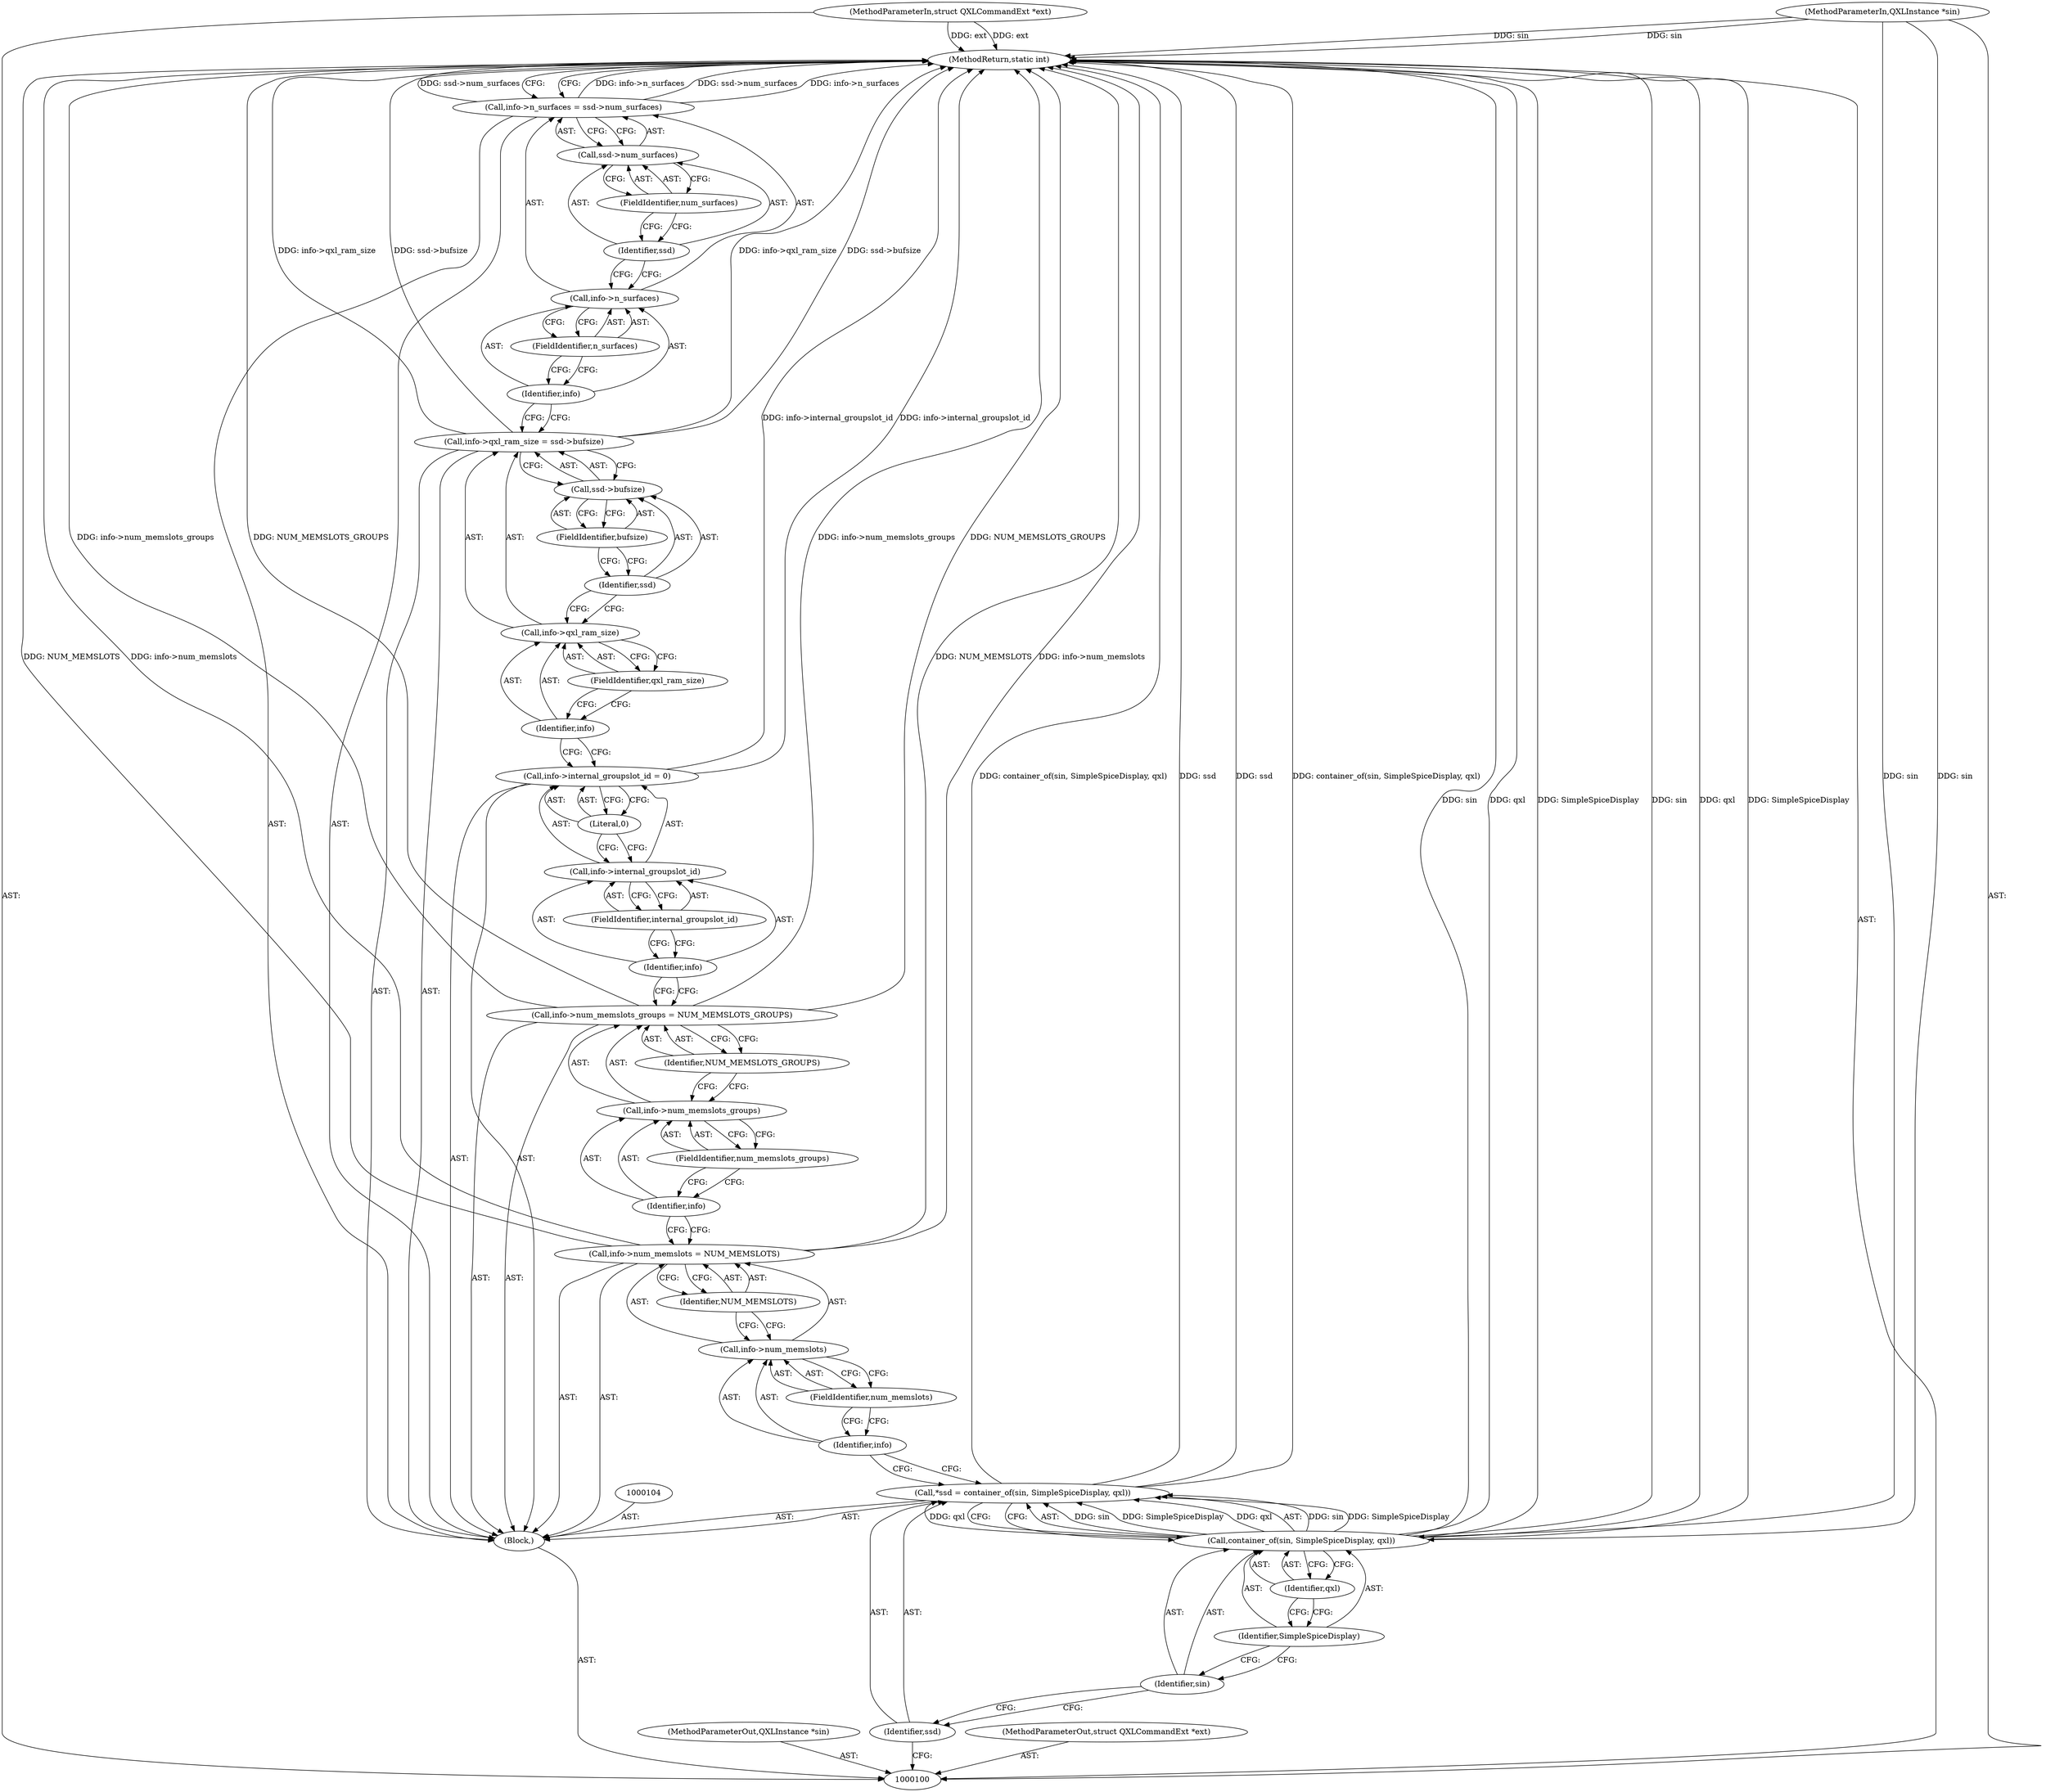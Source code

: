 digraph "1_qemu_ab9509cceabef28071e41bdfa073083859c949a7" {
"1000140" [label="(MethodReturn,static int)"];
"1000101" [label="(MethodParameterIn,QXLInstance *sin)"];
"1000165" [label="(MethodParameterOut,QXLInstance *sin)"];
"1000102" [label="(MethodParameterIn,struct QXLCommandExt *ext)"];
"1000166" [label="(MethodParameterOut,struct QXLCommandExt *ext)"];
"1000103" [label="(Block,)"];
"1000105" [label="(Call,*ssd = container_of(sin, SimpleSpiceDisplay, qxl))"];
"1000106" [label="(Identifier,ssd)"];
"1000107" [label="(Call,container_of(sin, SimpleSpiceDisplay, qxl))"];
"1000108" [label="(Identifier,sin)"];
"1000109" [label="(Identifier,SimpleSpiceDisplay)"];
"1000110" [label="(Identifier,qxl)"];
"1000114" [label="(FieldIdentifier,num_memslots)"];
"1000115" [label="(Identifier,NUM_MEMSLOTS)"];
"1000111" [label="(Call,info->num_memslots = NUM_MEMSLOTS)"];
"1000112" [label="(Call,info->num_memslots)"];
"1000113" [label="(Identifier,info)"];
"1000119" [label="(FieldIdentifier,num_memslots_groups)"];
"1000120" [label="(Identifier,NUM_MEMSLOTS_GROUPS)"];
"1000116" [label="(Call,info->num_memslots_groups = NUM_MEMSLOTS_GROUPS)"];
"1000117" [label="(Call,info->num_memslots_groups)"];
"1000118" [label="(Identifier,info)"];
"1000124" [label="(FieldIdentifier,internal_groupslot_id)"];
"1000125" [label="(Literal,0)"];
"1000121" [label="(Call,info->internal_groupslot_id = 0)"];
"1000122" [label="(Call,info->internal_groupslot_id)"];
"1000123" [label="(Identifier,info)"];
"1000129" [label="(FieldIdentifier,qxl_ram_size)"];
"1000130" [label="(Call,ssd->bufsize)"];
"1000131" [label="(Identifier,ssd)"];
"1000132" [label="(FieldIdentifier,bufsize)"];
"1000126" [label="(Call,info->qxl_ram_size = ssd->bufsize)"];
"1000127" [label="(Call,info->qxl_ram_size)"];
"1000128" [label="(Identifier,info)"];
"1000136" [label="(FieldIdentifier,n_surfaces)"];
"1000137" [label="(Call,ssd->num_surfaces)"];
"1000138" [label="(Identifier,ssd)"];
"1000139" [label="(FieldIdentifier,num_surfaces)"];
"1000133" [label="(Call,info->n_surfaces = ssd->num_surfaces)"];
"1000134" [label="(Call,info->n_surfaces)"];
"1000135" [label="(Identifier,info)"];
"1000140" -> "1000100"  [label="AST: "];
"1000140" -> "1000133"  [label="CFG: "];
"1000116" -> "1000140"  [label="DDG: info->num_memslots_groups"];
"1000116" -> "1000140"  [label="DDG: NUM_MEMSLOTS_GROUPS"];
"1000107" -> "1000140"  [label="DDG: sin"];
"1000107" -> "1000140"  [label="DDG: qxl"];
"1000107" -> "1000140"  [label="DDG: SimpleSpiceDisplay"];
"1000105" -> "1000140"  [label="DDG: container_of(sin, SimpleSpiceDisplay, qxl)"];
"1000105" -> "1000140"  [label="DDG: ssd"];
"1000133" -> "1000140"  [label="DDG: info->n_surfaces"];
"1000133" -> "1000140"  [label="DDG: ssd->num_surfaces"];
"1000126" -> "1000140"  [label="DDG: info->qxl_ram_size"];
"1000126" -> "1000140"  [label="DDG: ssd->bufsize"];
"1000121" -> "1000140"  [label="DDG: info->internal_groupslot_id"];
"1000111" -> "1000140"  [label="DDG: NUM_MEMSLOTS"];
"1000111" -> "1000140"  [label="DDG: info->num_memslots"];
"1000102" -> "1000140"  [label="DDG: ext"];
"1000101" -> "1000140"  [label="DDG: sin"];
"1000101" -> "1000100"  [label="AST: "];
"1000101" -> "1000140"  [label="DDG: sin"];
"1000101" -> "1000107"  [label="DDG: sin"];
"1000165" -> "1000100"  [label="AST: "];
"1000102" -> "1000100"  [label="AST: "];
"1000102" -> "1000140"  [label="DDG: ext"];
"1000166" -> "1000100"  [label="AST: "];
"1000103" -> "1000100"  [label="AST: "];
"1000104" -> "1000103"  [label="AST: "];
"1000105" -> "1000103"  [label="AST: "];
"1000111" -> "1000103"  [label="AST: "];
"1000116" -> "1000103"  [label="AST: "];
"1000121" -> "1000103"  [label="AST: "];
"1000126" -> "1000103"  [label="AST: "];
"1000133" -> "1000103"  [label="AST: "];
"1000105" -> "1000103"  [label="AST: "];
"1000105" -> "1000107"  [label="CFG: "];
"1000106" -> "1000105"  [label="AST: "];
"1000107" -> "1000105"  [label="AST: "];
"1000113" -> "1000105"  [label="CFG: "];
"1000105" -> "1000140"  [label="DDG: container_of(sin, SimpleSpiceDisplay, qxl)"];
"1000105" -> "1000140"  [label="DDG: ssd"];
"1000107" -> "1000105"  [label="DDG: sin"];
"1000107" -> "1000105"  [label="DDG: SimpleSpiceDisplay"];
"1000107" -> "1000105"  [label="DDG: qxl"];
"1000106" -> "1000105"  [label="AST: "];
"1000106" -> "1000100"  [label="CFG: "];
"1000108" -> "1000106"  [label="CFG: "];
"1000107" -> "1000105"  [label="AST: "];
"1000107" -> "1000110"  [label="CFG: "];
"1000108" -> "1000107"  [label="AST: "];
"1000109" -> "1000107"  [label="AST: "];
"1000110" -> "1000107"  [label="AST: "];
"1000105" -> "1000107"  [label="CFG: "];
"1000107" -> "1000140"  [label="DDG: sin"];
"1000107" -> "1000140"  [label="DDG: qxl"];
"1000107" -> "1000140"  [label="DDG: SimpleSpiceDisplay"];
"1000107" -> "1000105"  [label="DDG: sin"];
"1000107" -> "1000105"  [label="DDG: SimpleSpiceDisplay"];
"1000107" -> "1000105"  [label="DDG: qxl"];
"1000101" -> "1000107"  [label="DDG: sin"];
"1000108" -> "1000107"  [label="AST: "];
"1000108" -> "1000106"  [label="CFG: "];
"1000109" -> "1000108"  [label="CFG: "];
"1000109" -> "1000107"  [label="AST: "];
"1000109" -> "1000108"  [label="CFG: "];
"1000110" -> "1000109"  [label="CFG: "];
"1000110" -> "1000107"  [label="AST: "];
"1000110" -> "1000109"  [label="CFG: "];
"1000107" -> "1000110"  [label="CFG: "];
"1000114" -> "1000112"  [label="AST: "];
"1000114" -> "1000113"  [label="CFG: "];
"1000112" -> "1000114"  [label="CFG: "];
"1000115" -> "1000111"  [label="AST: "];
"1000115" -> "1000112"  [label="CFG: "];
"1000111" -> "1000115"  [label="CFG: "];
"1000111" -> "1000103"  [label="AST: "];
"1000111" -> "1000115"  [label="CFG: "];
"1000112" -> "1000111"  [label="AST: "];
"1000115" -> "1000111"  [label="AST: "];
"1000118" -> "1000111"  [label="CFG: "];
"1000111" -> "1000140"  [label="DDG: NUM_MEMSLOTS"];
"1000111" -> "1000140"  [label="DDG: info->num_memslots"];
"1000112" -> "1000111"  [label="AST: "];
"1000112" -> "1000114"  [label="CFG: "];
"1000113" -> "1000112"  [label="AST: "];
"1000114" -> "1000112"  [label="AST: "];
"1000115" -> "1000112"  [label="CFG: "];
"1000113" -> "1000112"  [label="AST: "];
"1000113" -> "1000105"  [label="CFG: "];
"1000114" -> "1000113"  [label="CFG: "];
"1000119" -> "1000117"  [label="AST: "];
"1000119" -> "1000118"  [label="CFG: "];
"1000117" -> "1000119"  [label="CFG: "];
"1000120" -> "1000116"  [label="AST: "];
"1000120" -> "1000117"  [label="CFG: "];
"1000116" -> "1000120"  [label="CFG: "];
"1000116" -> "1000103"  [label="AST: "];
"1000116" -> "1000120"  [label="CFG: "];
"1000117" -> "1000116"  [label="AST: "];
"1000120" -> "1000116"  [label="AST: "];
"1000123" -> "1000116"  [label="CFG: "];
"1000116" -> "1000140"  [label="DDG: info->num_memslots_groups"];
"1000116" -> "1000140"  [label="DDG: NUM_MEMSLOTS_GROUPS"];
"1000117" -> "1000116"  [label="AST: "];
"1000117" -> "1000119"  [label="CFG: "];
"1000118" -> "1000117"  [label="AST: "];
"1000119" -> "1000117"  [label="AST: "];
"1000120" -> "1000117"  [label="CFG: "];
"1000118" -> "1000117"  [label="AST: "];
"1000118" -> "1000111"  [label="CFG: "];
"1000119" -> "1000118"  [label="CFG: "];
"1000124" -> "1000122"  [label="AST: "];
"1000124" -> "1000123"  [label="CFG: "];
"1000122" -> "1000124"  [label="CFG: "];
"1000125" -> "1000121"  [label="AST: "];
"1000125" -> "1000122"  [label="CFG: "];
"1000121" -> "1000125"  [label="CFG: "];
"1000121" -> "1000103"  [label="AST: "];
"1000121" -> "1000125"  [label="CFG: "];
"1000122" -> "1000121"  [label="AST: "];
"1000125" -> "1000121"  [label="AST: "];
"1000128" -> "1000121"  [label="CFG: "];
"1000121" -> "1000140"  [label="DDG: info->internal_groupslot_id"];
"1000122" -> "1000121"  [label="AST: "];
"1000122" -> "1000124"  [label="CFG: "];
"1000123" -> "1000122"  [label="AST: "];
"1000124" -> "1000122"  [label="AST: "];
"1000125" -> "1000122"  [label="CFG: "];
"1000123" -> "1000122"  [label="AST: "];
"1000123" -> "1000116"  [label="CFG: "];
"1000124" -> "1000123"  [label="CFG: "];
"1000129" -> "1000127"  [label="AST: "];
"1000129" -> "1000128"  [label="CFG: "];
"1000127" -> "1000129"  [label="CFG: "];
"1000130" -> "1000126"  [label="AST: "];
"1000130" -> "1000132"  [label="CFG: "];
"1000131" -> "1000130"  [label="AST: "];
"1000132" -> "1000130"  [label="AST: "];
"1000126" -> "1000130"  [label="CFG: "];
"1000131" -> "1000130"  [label="AST: "];
"1000131" -> "1000127"  [label="CFG: "];
"1000132" -> "1000131"  [label="CFG: "];
"1000132" -> "1000130"  [label="AST: "];
"1000132" -> "1000131"  [label="CFG: "];
"1000130" -> "1000132"  [label="CFG: "];
"1000126" -> "1000103"  [label="AST: "];
"1000126" -> "1000130"  [label="CFG: "];
"1000127" -> "1000126"  [label="AST: "];
"1000130" -> "1000126"  [label="AST: "];
"1000135" -> "1000126"  [label="CFG: "];
"1000126" -> "1000140"  [label="DDG: info->qxl_ram_size"];
"1000126" -> "1000140"  [label="DDG: ssd->bufsize"];
"1000127" -> "1000126"  [label="AST: "];
"1000127" -> "1000129"  [label="CFG: "];
"1000128" -> "1000127"  [label="AST: "];
"1000129" -> "1000127"  [label="AST: "];
"1000131" -> "1000127"  [label="CFG: "];
"1000128" -> "1000127"  [label="AST: "];
"1000128" -> "1000121"  [label="CFG: "];
"1000129" -> "1000128"  [label="CFG: "];
"1000136" -> "1000134"  [label="AST: "];
"1000136" -> "1000135"  [label="CFG: "];
"1000134" -> "1000136"  [label="CFG: "];
"1000137" -> "1000133"  [label="AST: "];
"1000137" -> "1000139"  [label="CFG: "];
"1000138" -> "1000137"  [label="AST: "];
"1000139" -> "1000137"  [label="AST: "];
"1000133" -> "1000137"  [label="CFG: "];
"1000138" -> "1000137"  [label="AST: "];
"1000138" -> "1000134"  [label="CFG: "];
"1000139" -> "1000138"  [label="CFG: "];
"1000139" -> "1000137"  [label="AST: "];
"1000139" -> "1000138"  [label="CFG: "];
"1000137" -> "1000139"  [label="CFG: "];
"1000133" -> "1000103"  [label="AST: "];
"1000133" -> "1000137"  [label="CFG: "];
"1000134" -> "1000133"  [label="AST: "];
"1000137" -> "1000133"  [label="AST: "];
"1000140" -> "1000133"  [label="CFG: "];
"1000133" -> "1000140"  [label="DDG: info->n_surfaces"];
"1000133" -> "1000140"  [label="DDG: ssd->num_surfaces"];
"1000134" -> "1000133"  [label="AST: "];
"1000134" -> "1000136"  [label="CFG: "];
"1000135" -> "1000134"  [label="AST: "];
"1000136" -> "1000134"  [label="AST: "];
"1000138" -> "1000134"  [label="CFG: "];
"1000135" -> "1000134"  [label="AST: "];
"1000135" -> "1000126"  [label="CFG: "];
"1000136" -> "1000135"  [label="CFG: "];
}
